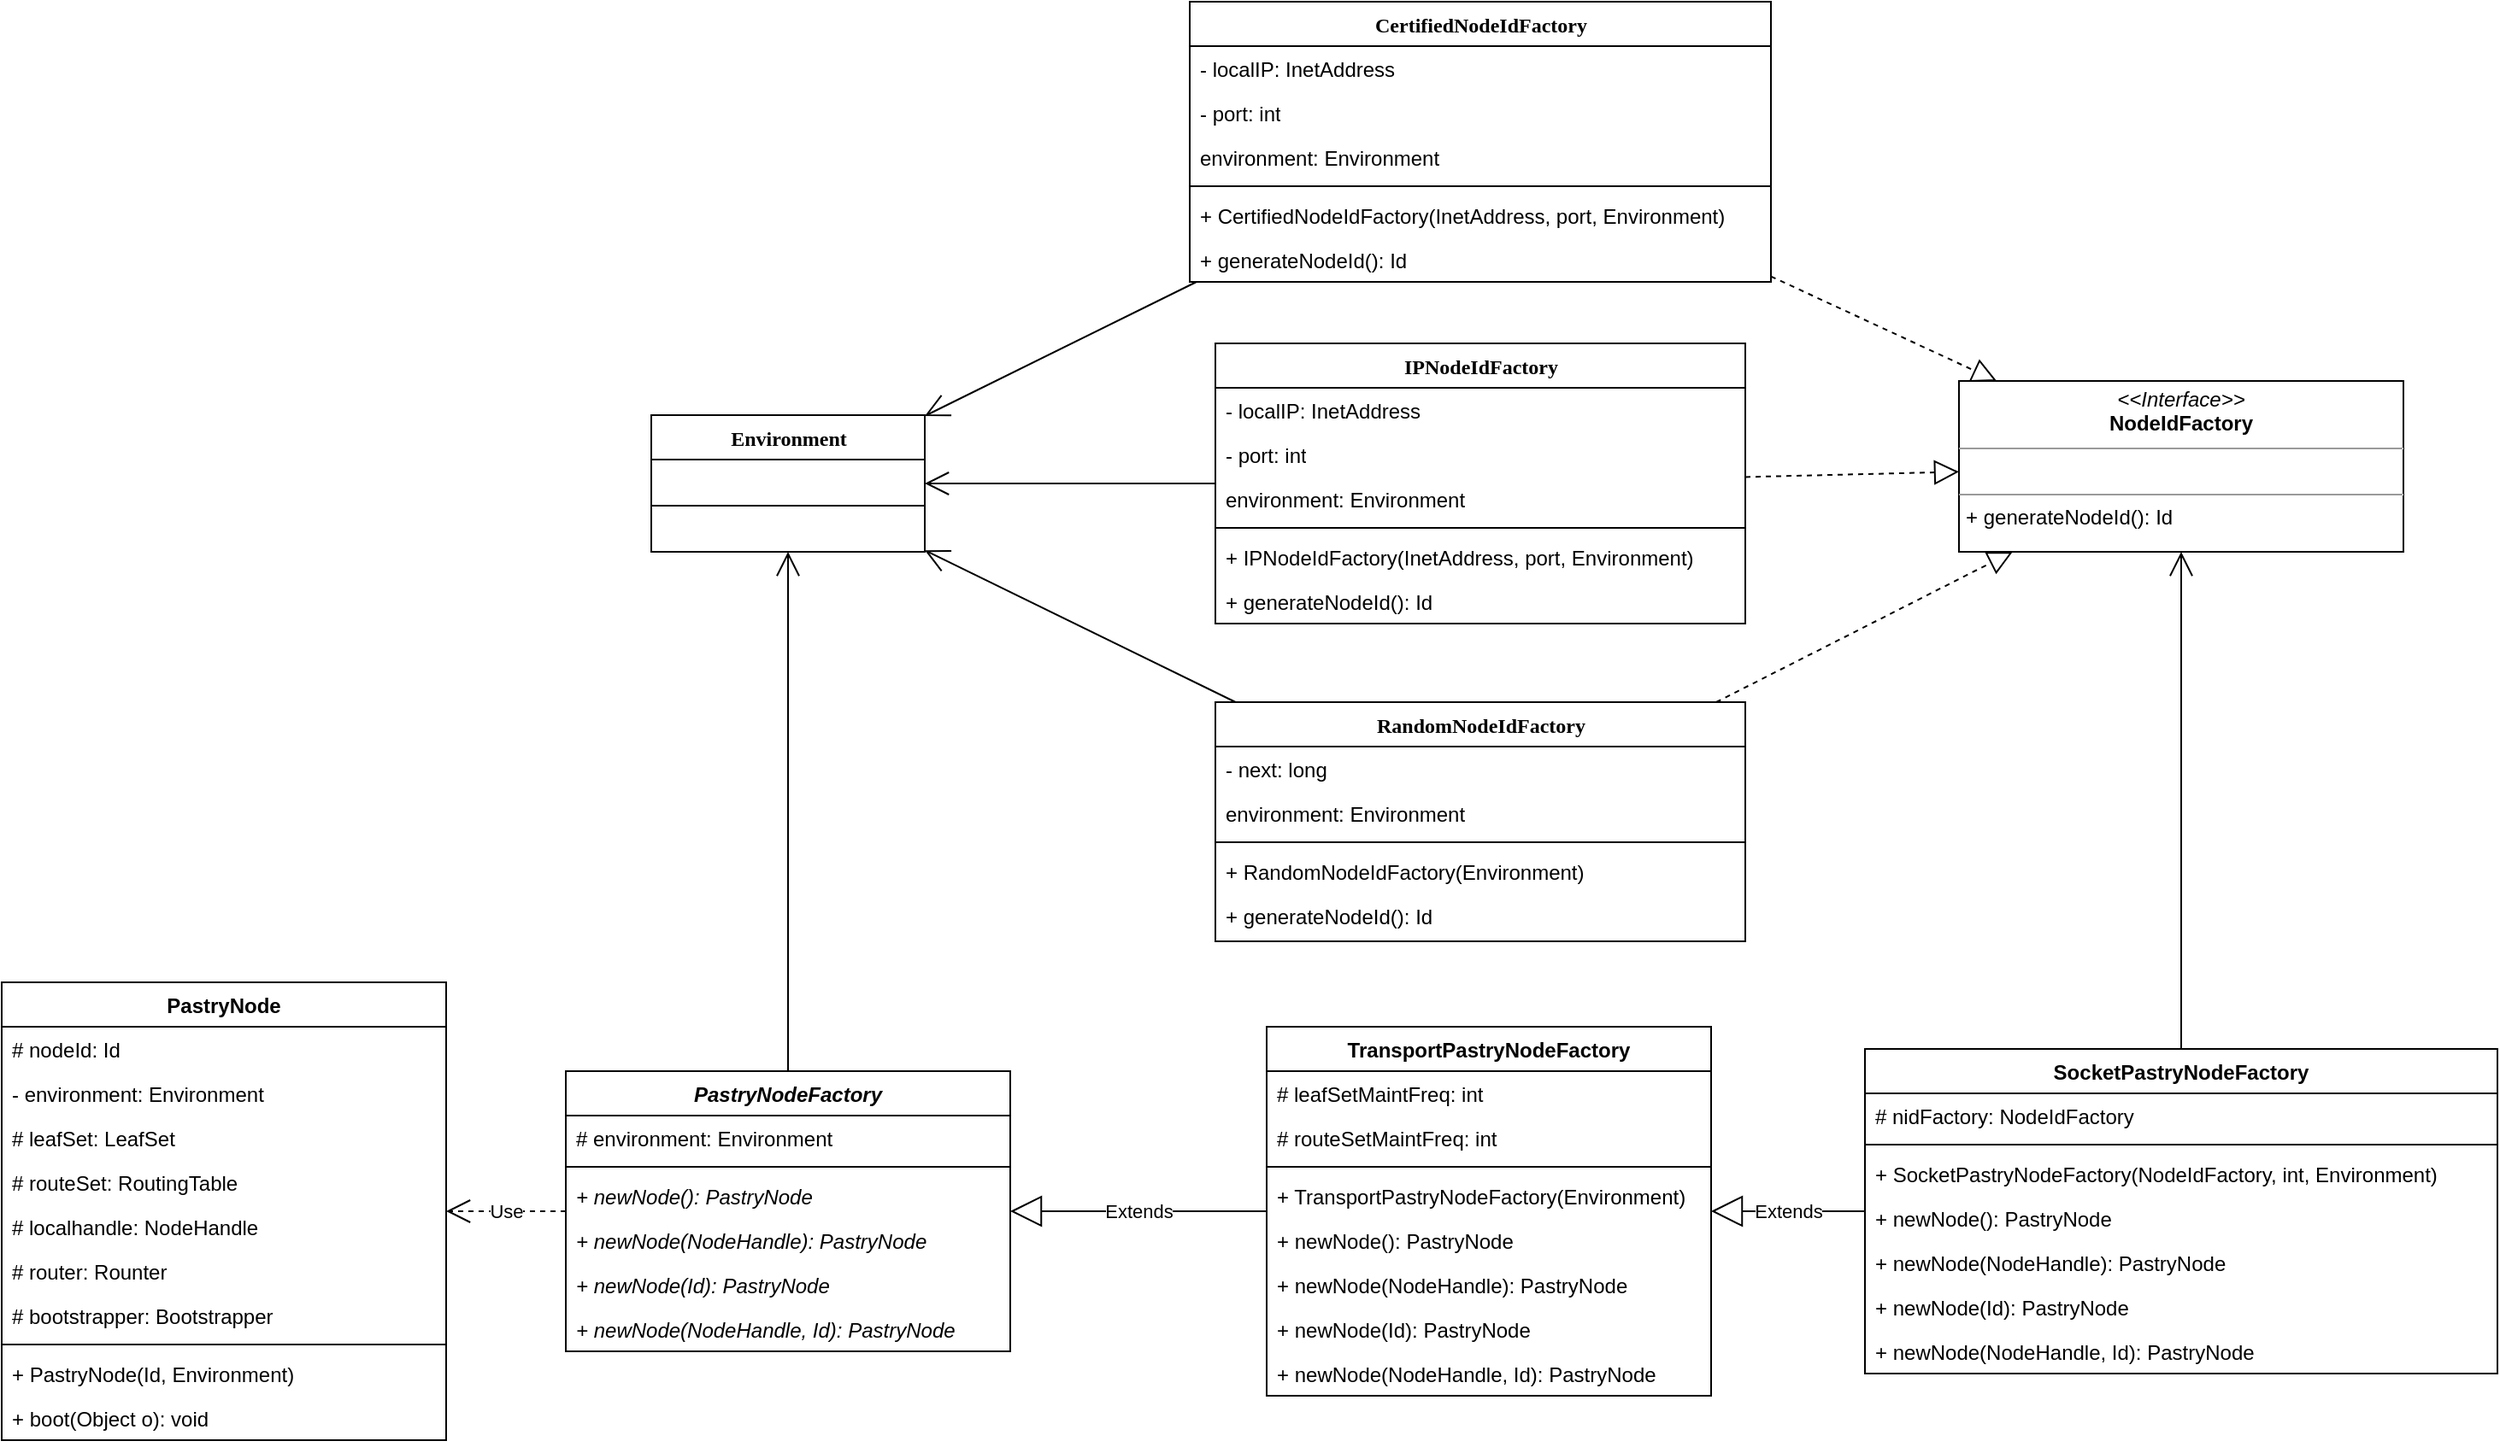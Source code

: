 <mxfile version="20.7.4" type="github">
  <diagram name="Page-1" id="6133507b-19e7-1e82-6fc7-422aa6c4b21f">
    <mxGraphModel dx="2390" dy="573" grid="1" gridSize="10" guides="1" tooltips="1" connect="1" arrows="1" fold="1" page="1" pageScale="1" pageWidth="1100" pageHeight="850" background="none" math="0" shadow="0">
      <root>
        <mxCell id="0" />
        <mxCell id="1" parent="0" />
        <mxCell id="22s6nns8kScePFMX1tpp-6" value="RandomNodeIdFactory" style="swimlane;html=1;fontStyle=1;align=center;verticalAlign=top;childLayout=stackLayout;horizontal=1;startSize=26;horizontalStack=0;resizeParent=1;resizeLast=0;collapsible=1;marginBottom=0;swimlaneFillColor=#ffffff;rounded=0;shadow=0;comic=0;labelBackgroundColor=none;strokeWidth=1;fillColor=none;fontFamily=Verdana;fontSize=12" vertex="1" parent="1">
          <mxGeometry x="480" y="1000" width="310" height="140" as="geometry" />
        </mxCell>
        <mxCell id="22s6nns8kScePFMX1tpp-7" value="- next: long" style="text;html=1;strokeColor=none;fillColor=none;align=left;verticalAlign=top;spacingLeft=4;spacingRight=4;whiteSpace=wrap;overflow=hidden;rotatable=0;points=[[0,0.5],[1,0.5]];portConstraint=eastwest;" vertex="1" parent="22s6nns8kScePFMX1tpp-6">
          <mxGeometry y="26" width="310" height="26" as="geometry" />
        </mxCell>
        <mxCell id="22s6nns8kScePFMX1tpp-8" value="environment: Environment" style="text;html=1;strokeColor=none;fillColor=none;align=left;verticalAlign=top;spacingLeft=4;spacingRight=4;whiteSpace=wrap;overflow=hidden;rotatable=0;points=[[0,0.5],[1,0.5]];portConstraint=eastwest;" vertex="1" parent="22s6nns8kScePFMX1tpp-6">
          <mxGeometry y="52" width="310" height="26" as="geometry" />
        </mxCell>
        <mxCell id="22s6nns8kScePFMX1tpp-9" value="" style="line;html=1;strokeWidth=1;fillColor=none;align=left;verticalAlign=middle;spacingTop=-1;spacingLeft=3;spacingRight=3;rotatable=0;labelPosition=right;points=[];portConstraint=eastwest;" vertex="1" parent="22s6nns8kScePFMX1tpp-6">
          <mxGeometry y="78" width="310" height="8" as="geometry" />
        </mxCell>
        <mxCell id="22s6nns8kScePFMX1tpp-10" value="+ RandomNodeIdFactory(Environment)" style="text;html=1;strokeColor=none;fillColor=none;align=left;verticalAlign=top;spacingLeft=4;spacingRight=4;whiteSpace=wrap;overflow=hidden;rotatable=0;points=[[0,0.5],[1,0.5]];portConstraint=eastwest;" vertex="1" parent="22s6nns8kScePFMX1tpp-6">
          <mxGeometry y="86" width="310" height="26" as="geometry" />
        </mxCell>
        <mxCell id="22s6nns8kScePFMX1tpp-15" value="&lt;span style=&quot;&quot;&gt;+ generateNodeId(): Id&lt;/span&gt;" style="text;html=1;strokeColor=none;fillColor=none;align=left;verticalAlign=top;spacingLeft=4;spacingRight=4;whiteSpace=wrap;overflow=hidden;rotatable=0;points=[[0,0.5],[1,0.5]];portConstraint=eastwest;" vertex="1" parent="22s6nns8kScePFMX1tpp-6">
          <mxGeometry y="112" width="310" height="26" as="geometry" />
        </mxCell>
        <mxCell id="22s6nns8kScePFMX1tpp-11" value="&lt;p style=&quot;margin:0px;margin-top:4px;text-align:center;&quot;&gt;&lt;i&gt;&amp;lt;&amp;lt;Interface&amp;gt;&amp;gt;&lt;/i&gt;&lt;br&gt;&lt;b&gt;NodeIdFactory&lt;/b&gt;&lt;br&gt;&lt;/p&gt;&lt;hr size=&quot;1&quot;&gt;&lt;p style=&quot;margin:0px;margin-left:4px;&quot;&gt;&lt;br&gt;&lt;/p&gt;&lt;hr size=&quot;1&quot;&gt;&lt;p style=&quot;margin:0px;margin-left:4px;&quot;&gt;+ generateNodeId(): Id&lt;br&gt;&lt;/p&gt;" style="verticalAlign=top;align=left;overflow=fill;fontSize=12;fontFamily=Helvetica;html=1;rounded=0;shadow=0;comic=0;labelBackgroundColor=none;strokeWidth=1" vertex="1" parent="1">
          <mxGeometry x="915" y="812" width="260" height="100" as="geometry" />
        </mxCell>
        <mxCell id="22s6nns8kScePFMX1tpp-13" value="" style="endArrow=block;dashed=1;endFill=0;endSize=12;html=1;rounded=0;" edge="1" parent="1" source="22s6nns8kScePFMX1tpp-6" target="22s6nns8kScePFMX1tpp-11">
          <mxGeometry width="160" relative="1" as="geometry">
            <mxPoint x="815" y="890" as="sourcePoint" />
            <mxPoint x="975" y="890" as="targetPoint" />
          </mxGeometry>
        </mxCell>
        <mxCell id="22s6nns8kScePFMX1tpp-16" value="Environment" style="swimlane;html=1;fontStyle=1;align=center;verticalAlign=top;childLayout=stackLayout;horizontal=1;startSize=26;horizontalStack=0;resizeParent=1;resizeLast=0;collapsible=1;marginBottom=0;swimlaneFillColor=#ffffff;rounded=0;shadow=0;comic=0;labelBackgroundColor=none;strokeWidth=1;fillColor=none;fontFamily=Verdana;fontSize=12" vertex="1" parent="1">
          <mxGeometry x="150" y="832" width="160" height="80" as="geometry" />
        </mxCell>
        <mxCell id="22s6nns8kScePFMX1tpp-18" value="" style="line;html=1;strokeWidth=1;fillColor=none;align=left;verticalAlign=middle;spacingTop=-1;spacingLeft=3;spacingRight=3;rotatable=0;labelPosition=right;points=[];portConstraint=eastwest;" vertex="1" parent="22s6nns8kScePFMX1tpp-16">
          <mxGeometry y="26" width="160" height="54" as="geometry" />
        </mxCell>
        <mxCell id="22s6nns8kScePFMX1tpp-23" value="" style="endArrow=open;endFill=1;endSize=12;html=1;rounded=0;" edge="1" parent="1" source="22s6nns8kScePFMX1tpp-6" target="22s6nns8kScePFMX1tpp-16">
          <mxGeometry width="160" relative="1" as="geometry">
            <mxPoint x="715" y="860" as="sourcePoint" />
            <mxPoint x="875" y="860" as="targetPoint" />
          </mxGeometry>
        </mxCell>
        <mxCell id="22s6nns8kScePFMX1tpp-24" value="PastryNodeFactory" style="swimlane;fontStyle=3;align=center;verticalAlign=top;childLayout=stackLayout;horizontal=1;startSize=26;horizontalStack=0;resizeParent=1;resizeParentMax=0;resizeLast=0;collapsible=1;marginBottom=0;" vertex="1" parent="1">
          <mxGeometry x="100" y="1216" width="260" height="164" as="geometry" />
        </mxCell>
        <mxCell id="22s6nns8kScePFMX1tpp-25" value="# environment: Environment" style="text;strokeColor=none;fillColor=none;align=left;verticalAlign=top;spacingLeft=4;spacingRight=4;overflow=hidden;rotatable=0;points=[[0,0.5],[1,0.5]];portConstraint=eastwest;" vertex="1" parent="22s6nns8kScePFMX1tpp-24">
          <mxGeometry y="26" width="260" height="26" as="geometry" />
        </mxCell>
        <mxCell id="22s6nns8kScePFMX1tpp-26" value="" style="line;strokeWidth=1;fillColor=none;align=left;verticalAlign=middle;spacingTop=-1;spacingLeft=3;spacingRight=3;rotatable=0;labelPosition=right;points=[];portConstraint=eastwest;strokeColor=inherit;" vertex="1" parent="22s6nns8kScePFMX1tpp-24">
          <mxGeometry y="52" width="260" height="8" as="geometry" />
        </mxCell>
        <mxCell id="22s6nns8kScePFMX1tpp-27" value="+ newNode(): PastryNode" style="text;strokeColor=none;fillColor=none;align=left;verticalAlign=top;spacingLeft=4;spacingRight=4;overflow=hidden;rotatable=0;points=[[0,0.5],[1,0.5]];portConstraint=eastwest;fontStyle=2" vertex="1" parent="22s6nns8kScePFMX1tpp-24">
          <mxGeometry y="60" width="260" height="26" as="geometry" />
        </mxCell>
        <mxCell id="22s6nns8kScePFMX1tpp-29" value="+ newNode(NodeHandle): PastryNode" style="text;strokeColor=none;fillColor=none;align=left;verticalAlign=top;spacingLeft=4;spacingRight=4;overflow=hidden;rotatable=0;points=[[0,0.5],[1,0.5]];portConstraint=eastwest;fontStyle=2" vertex="1" parent="22s6nns8kScePFMX1tpp-24">
          <mxGeometry y="86" width="260" height="26" as="geometry" />
        </mxCell>
        <mxCell id="22s6nns8kScePFMX1tpp-28" value="+ newNode(Id): PastryNode" style="text;strokeColor=none;fillColor=none;align=left;verticalAlign=top;spacingLeft=4;spacingRight=4;overflow=hidden;rotatable=0;points=[[0,0.5],[1,0.5]];portConstraint=eastwest;fontStyle=2" vertex="1" parent="22s6nns8kScePFMX1tpp-24">
          <mxGeometry y="112" width="260" height="26" as="geometry" />
        </mxCell>
        <mxCell id="22s6nns8kScePFMX1tpp-30" value="+ newNode(NodeHandle, Id): PastryNode" style="text;strokeColor=none;fillColor=none;align=left;verticalAlign=top;spacingLeft=4;spacingRight=4;overflow=hidden;rotatable=0;points=[[0,0.5],[1,0.5]];portConstraint=eastwest;fontStyle=2" vertex="1" parent="22s6nns8kScePFMX1tpp-24">
          <mxGeometry y="138" width="260" height="26" as="geometry" />
        </mxCell>
        <mxCell id="22s6nns8kScePFMX1tpp-31" value="SocketPastryNodeFactory" style="swimlane;fontStyle=1;align=center;verticalAlign=top;childLayout=stackLayout;horizontal=1;startSize=26;horizontalStack=0;resizeParent=1;resizeParentMax=0;resizeLast=0;collapsible=1;marginBottom=0;" vertex="1" parent="1">
          <mxGeometry x="860" y="1203" width="370" height="190" as="geometry" />
        </mxCell>
        <mxCell id="22s6nns8kScePFMX1tpp-32" value="# nidFactory: NodeIdFactory" style="text;strokeColor=none;fillColor=none;align=left;verticalAlign=top;spacingLeft=4;spacingRight=4;overflow=hidden;rotatable=0;points=[[0,0.5],[1,0.5]];portConstraint=eastwest;" vertex="1" parent="22s6nns8kScePFMX1tpp-31">
          <mxGeometry y="26" width="370" height="26" as="geometry" />
        </mxCell>
        <mxCell id="22s6nns8kScePFMX1tpp-33" value="" style="line;strokeWidth=1;fillColor=none;align=left;verticalAlign=middle;spacingTop=-1;spacingLeft=3;spacingRight=3;rotatable=0;labelPosition=right;points=[];portConstraint=eastwest;strokeColor=inherit;" vertex="1" parent="22s6nns8kScePFMX1tpp-31">
          <mxGeometry y="52" width="370" height="8" as="geometry" />
        </mxCell>
        <mxCell id="22s6nns8kScePFMX1tpp-79" value="+ SocketPastryNodeFactory(NodeIdFactory, int, Environment)" style="text;strokeColor=none;fillColor=none;align=left;verticalAlign=top;spacingLeft=4;spacingRight=4;overflow=hidden;rotatable=0;points=[[0,0.5],[1,0.5]];portConstraint=eastwest;fontStyle=0" vertex="1" parent="22s6nns8kScePFMX1tpp-31">
          <mxGeometry y="60" width="370" height="26" as="geometry" />
        </mxCell>
        <mxCell id="22s6nns8kScePFMX1tpp-34" value="+ newNode(): PastryNode" style="text;strokeColor=none;fillColor=none;align=left;verticalAlign=top;spacingLeft=4;spacingRight=4;overflow=hidden;rotatable=0;points=[[0,0.5],[1,0.5]];portConstraint=eastwest;fontStyle=0" vertex="1" parent="22s6nns8kScePFMX1tpp-31">
          <mxGeometry y="86" width="370" height="26" as="geometry" />
        </mxCell>
        <mxCell id="22s6nns8kScePFMX1tpp-35" value="+ newNode(NodeHandle): PastryNode" style="text;strokeColor=none;fillColor=none;align=left;verticalAlign=top;spacingLeft=4;spacingRight=4;overflow=hidden;rotatable=0;points=[[0,0.5],[1,0.5]];portConstraint=eastwest;fontStyle=0" vertex="1" parent="22s6nns8kScePFMX1tpp-31">
          <mxGeometry y="112" width="370" height="26" as="geometry" />
        </mxCell>
        <mxCell id="22s6nns8kScePFMX1tpp-36" value="+ newNode(Id): PastryNode" style="text;strokeColor=none;fillColor=none;align=left;verticalAlign=top;spacingLeft=4;spacingRight=4;overflow=hidden;rotatable=0;points=[[0,0.5],[1,0.5]];portConstraint=eastwest;fontStyle=0" vertex="1" parent="22s6nns8kScePFMX1tpp-31">
          <mxGeometry y="138" width="370" height="26" as="geometry" />
        </mxCell>
        <mxCell id="22s6nns8kScePFMX1tpp-37" value="+ newNode(NodeHandle, Id): PastryNode" style="text;strokeColor=none;fillColor=none;align=left;verticalAlign=top;spacingLeft=4;spacingRight=4;overflow=hidden;rotatable=0;points=[[0,0.5],[1,0.5]];portConstraint=eastwest;fontStyle=0" vertex="1" parent="22s6nns8kScePFMX1tpp-31">
          <mxGeometry y="164" width="370" height="26" as="geometry" />
        </mxCell>
        <mxCell id="22s6nns8kScePFMX1tpp-38" value="" style="endArrow=open;endFill=1;endSize=12;html=1;rounded=0;" edge="1" parent="1" source="22s6nns8kScePFMX1tpp-24" target="22s6nns8kScePFMX1tpp-16">
          <mxGeometry width="160" relative="1" as="geometry">
            <mxPoint x="405" y="1080" as="sourcePoint" />
            <mxPoint x="325" y="1080" as="targetPoint" />
          </mxGeometry>
        </mxCell>
        <mxCell id="22s6nns8kScePFMX1tpp-41" value="TransportPastryNodeFactory" style="swimlane;fontStyle=1;align=center;verticalAlign=top;childLayout=stackLayout;horizontal=1;startSize=26;horizontalStack=0;resizeParent=1;resizeParentMax=0;resizeLast=0;collapsible=1;marginBottom=0;" vertex="1" parent="1">
          <mxGeometry x="510" y="1190" width="260" height="216" as="geometry" />
        </mxCell>
        <mxCell id="22s6nns8kScePFMX1tpp-42" value="# leafSetMaintFreq: int" style="text;strokeColor=none;fillColor=none;align=left;verticalAlign=top;spacingLeft=4;spacingRight=4;overflow=hidden;rotatable=0;points=[[0,0.5],[1,0.5]];portConstraint=eastwest;" vertex="1" parent="22s6nns8kScePFMX1tpp-41">
          <mxGeometry y="26" width="260" height="26" as="geometry" />
        </mxCell>
        <mxCell id="22s6nns8kScePFMX1tpp-49" value="# routeSetMaintFreq: int" style="text;strokeColor=none;fillColor=none;align=left;verticalAlign=top;spacingLeft=4;spacingRight=4;overflow=hidden;rotatable=0;points=[[0,0.5],[1,0.5]];portConstraint=eastwest;" vertex="1" parent="22s6nns8kScePFMX1tpp-41">
          <mxGeometry y="52" width="260" height="26" as="geometry" />
        </mxCell>
        <mxCell id="22s6nns8kScePFMX1tpp-43" value="" style="line;strokeWidth=1;fillColor=none;align=left;verticalAlign=middle;spacingTop=-1;spacingLeft=3;spacingRight=3;rotatable=0;labelPosition=right;points=[];portConstraint=eastwest;strokeColor=inherit;" vertex="1" parent="22s6nns8kScePFMX1tpp-41">
          <mxGeometry y="78" width="260" height="8" as="geometry" />
        </mxCell>
        <mxCell id="22s6nns8kScePFMX1tpp-50" value="+ TransportPastryNodeFactory(Environment)" style="text;strokeColor=none;fillColor=none;align=left;verticalAlign=top;spacingLeft=4;spacingRight=4;overflow=hidden;rotatable=0;points=[[0,0.5],[1,0.5]];portConstraint=eastwest;fontStyle=0" vertex="1" parent="22s6nns8kScePFMX1tpp-41">
          <mxGeometry y="86" width="260" height="26" as="geometry" />
        </mxCell>
        <mxCell id="22s6nns8kScePFMX1tpp-44" value="+ newNode(): PastryNode" style="text;strokeColor=none;fillColor=none;align=left;verticalAlign=top;spacingLeft=4;spacingRight=4;overflow=hidden;rotatable=0;points=[[0,0.5],[1,0.5]];portConstraint=eastwest;fontStyle=0" vertex="1" parent="22s6nns8kScePFMX1tpp-41">
          <mxGeometry y="112" width="260" height="26" as="geometry" />
        </mxCell>
        <mxCell id="22s6nns8kScePFMX1tpp-45" value="+ newNode(NodeHandle): PastryNode" style="text;strokeColor=none;fillColor=none;align=left;verticalAlign=top;spacingLeft=4;spacingRight=4;overflow=hidden;rotatable=0;points=[[0,0.5],[1,0.5]];portConstraint=eastwest;fontStyle=0" vertex="1" parent="22s6nns8kScePFMX1tpp-41">
          <mxGeometry y="138" width="260" height="26" as="geometry" />
        </mxCell>
        <mxCell id="22s6nns8kScePFMX1tpp-46" value="+ newNode(Id): PastryNode" style="text;strokeColor=none;fillColor=none;align=left;verticalAlign=top;spacingLeft=4;spacingRight=4;overflow=hidden;rotatable=0;points=[[0,0.5],[1,0.5]];portConstraint=eastwest;fontStyle=0" vertex="1" parent="22s6nns8kScePFMX1tpp-41">
          <mxGeometry y="164" width="260" height="26" as="geometry" />
        </mxCell>
        <mxCell id="22s6nns8kScePFMX1tpp-47" value="+ newNode(NodeHandle, Id): PastryNode" style="text;strokeColor=none;fillColor=none;align=left;verticalAlign=top;spacingLeft=4;spacingRight=4;overflow=hidden;rotatable=0;points=[[0,0.5],[1,0.5]];portConstraint=eastwest;fontStyle=0" vertex="1" parent="22s6nns8kScePFMX1tpp-41">
          <mxGeometry y="190" width="260" height="26" as="geometry" />
        </mxCell>
        <mxCell id="22s6nns8kScePFMX1tpp-51" value="Extends" style="endArrow=block;endSize=16;endFill=0;html=1;rounded=0;" edge="1" parent="1" source="22s6nns8kScePFMX1tpp-41" target="22s6nns8kScePFMX1tpp-24">
          <mxGeometry width="160" relative="1" as="geometry">
            <mxPoint x="390" y="1210" as="sourcePoint" />
            <mxPoint x="550" y="1210" as="targetPoint" />
          </mxGeometry>
        </mxCell>
        <mxCell id="22s6nns8kScePFMX1tpp-58" value="IPNodeIdFactory" style="swimlane;html=1;fontStyle=1;align=center;verticalAlign=top;childLayout=stackLayout;horizontal=1;startSize=26;horizontalStack=0;resizeParent=1;resizeLast=0;collapsible=1;marginBottom=0;swimlaneFillColor=#ffffff;rounded=0;shadow=0;comic=0;labelBackgroundColor=none;strokeWidth=1;fillColor=none;fontFamily=Verdana;fontSize=12" vertex="1" parent="1">
          <mxGeometry x="480" y="790" width="310" height="164" as="geometry" />
        </mxCell>
        <mxCell id="22s6nns8kScePFMX1tpp-59" value="- localIP: InetAddress" style="text;html=1;strokeColor=none;fillColor=none;align=left;verticalAlign=top;spacingLeft=4;spacingRight=4;whiteSpace=wrap;overflow=hidden;rotatable=0;points=[[0,0.5],[1,0.5]];portConstraint=eastwest;" vertex="1" parent="22s6nns8kScePFMX1tpp-58">
          <mxGeometry y="26" width="310" height="26" as="geometry" />
        </mxCell>
        <mxCell id="22s6nns8kScePFMX1tpp-64" value="- port: int" style="text;html=1;strokeColor=none;fillColor=none;align=left;verticalAlign=top;spacingLeft=4;spacingRight=4;whiteSpace=wrap;overflow=hidden;rotatable=0;points=[[0,0.5],[1,0.5]];portConstraint=eastwest;" vertex="1" parent="22s6nns8kScePFMX1tpp-58">
          <mxGeometry y="52" width="310" height="26" as="geometry" />
        </mxCell>
        <mxCell id="22s6nns8kScePFMX1tpp-60" value="environment: Environment" style="text;html=1;strokeColor=none;fillColor=none;align=left;verticalAlign=top;spacingLeft=4;spacingRight=4;whiteSpace=wrap;overflow=hidden;rotatable=0;points=[[0,0.5],[1,0.5]];portConstraint=eastwest;" vertex="1" parent="22s6nns8kScePFMX1tpp-58">
          <mxGeometry y="78" width="310" height="26" as="geometry" />
        </mxCell>
        <mxCell id="22s6nns8kScePFMX1tpp-61" value="" style="line;html=1;strokeWidth=1;fillColor=none;align=left;verticalAlign=middle;spacingTop=-1;spacingLeft=3;spacingRight=3;rotatable=0;labelPosition=right;points=[];portConstraint=eastwest;" vertex="1" parent="22s6nns8kScePFMX1tpp-58">
          <mxGeometry y="104" width="310" height="8" as="geometry" />
        </mxCell>
        <mxCell id="22s6nns8kScePFMX1tpp-62" value="+ IPNodeIdFactory(InetAddress, port, Environment)" style="text;html=1;strokeColor=none;fillColor=none;align=left;verticalAlign=top;spacingLeft=4;spacingRight=4;whiteSpace=wrap;overflow=hidden;rotatable=0;points=[[0,0.5],[1,0.5]];portConstraint=eastwest;" vertex="1" parent="22s6nns8kScePFMX1tpp-58">
          <mxGeometry y="112" width="310" height="26" as="geometry" />
        </mxCell>
        <mxCell id="22s6nns8kScePFMX1tpp-63" value="&lt;span style=&quot;&quot;&gt;+ generateNodeId(): Id&lt;/span&gt;" style="text;html=1;strokeColor=none;fillColor=none;align=left;verticalAlign=top;spacingLeft=4;spacingRight=4;whiteSpace=wrap;overflow=hidden;rotatable=0;points=[[0,0.5],[1,0.5]];portConstraint=eastwest;" vertex="1" parent="22s6nns8kScePFMX1tpp-58">
          <mxGeometry y="138" width="310" height="26" as="geometry" />
        </mxCell>
        <mxCell id="22s6nns8kScePFMX1tpp-65" value="" style="endArrow=block;dashed=1;endFill=0;endSize=12;html=1;rounded=0;" edge="1" parent="1" source="22s6nns8kScePFMX1tpp-58" target="22s6nns8kScePFMX1tpp-11">
          <mxGeometry width="160" relative="1" as="geometry">
            <mxPoint x="780" y="1026.667" as="sourcePoint" />
            <mxPoint x="918.125" y="970" as="targetPoint" />
          </mxGeometry>
        </mxCell>
        <mxCell id="22s6nns8kScePFMX1tpp-66" value="" style="endArrow=open;endFill=1;endSize=12;html=1;rounded=0;" edge="1" parent="1" source="22s6nns8kScePFMX1tpp-58" target="22s6nns8kScePFMX1tpp-16">
          <mxGeometry width="160" relative="1" as="geometry">
            <mxPoint x="520" y="1080" as="sourcePoint" />
            <mxPoint x="320" y="1080" as="targetPoint" />
          </mxGeometry>
        </mxCell>
        <mxCell id="22s6nns8kScePFMX1tpp-67" value="CertifiedNodeIdFactory" style="swimlane;html=1;fontStyle=1;align=center;verticalAlign=top;childLayout=stackLayout;horizontal=1;startSize=26;horizontalStack=0;resizeParent=1;resizeLast=0;collapsible=1;marginBottom=0;swimlaneFillColor=#ffffff;rounded=0;shadow=0;comic=0;labelBackgroundColor=none;strokeWidth=1;fillColor=none;fontFamily=Verdana;fontSize=12" vertex="1" parent="1">
          <mxGeometry x="465" y="590" width="340" height="164" as="geometry" />
        </mxCell>
        <mxCell id="22s6nns8kScePFMX1tpp-68" value="- localIP: InetAddress" style="text;html=1;strokeColor=none;fillColor=none;align=left;verticalAlign=top;spacingLeft=4;spacingRight=4;whiteSpace=wrap;overflow=hidden;rotatable=0;points=[[0,0.5],[1,0.5]];portConstraint=eastwest;" vertex="1" parent="22s6nns8kScePFMX1tpp-67">
          <mxGeometry y="26" width="340" height="26" as="geometry" />
        </mxCell>
        <mxCell id="22s6nns8kScePFMX1tpp-69" value="- port: int" style="text;html=1;strokeColor=none;fillColor=none;align=left;verticalAlign=top;spacingLeft=4;spacingRight=4;whiteSpace=wrap;overflow=hidden;rotatable=0;points=[[0,0.5],[1,0.5]];portConstraint=eastwest;" vertex="1" parent="22s6nns8kScePFMX1tpp-67">
          <mxGeometry y="52" width="340" height="26" as="geometry" />
        </mxCell>
        <mxCell id="22s6nns8kScePFMX1tpp-70" value="environment: Environment" style="text;html=1;strokeColor=none;fillColor=none;align=left;verticalAlign=top;spacingLeft=4;spacingRight=4;whiteSpace=wrap;overflow=hidden;rotatable=0;points=[[0,0.5],[1,0.5]];portConstraint=eastwest;" vertex="1" parent="22s6nns8kScePFMX1tpp-67">
          <mxGeometry y="78" width="340" height="26" as="geometry" />
        </mxCell>
        <mxCell id="22s6nns8kScePFMX1tpp-71" value="" style="line;html=1;strokeWidth=1;fillColor=none;align=left;verticalAlign=middle;spacingTop=-1;spacingLeft=3;spacingRight=3;rotatable=0;labelPosition=right;points=[];portConstraint=eastwest;" vertex="1" parent="22s6nns8kScePFMX1tpp-67">
          <mxGeometry y="104" width="340" height="8" as="geometry" />
        </mxCell>
        <mxCell id="22s6nns8kScePFMX1tpp-72" value="+ CertifiedNodeIdFactory(InetAddress, port, Environment)" style="text;html=1;strokeColor=none;fillColor=none;align=left;verticalAlign=top;spacingLeft=4;spacingRight=4;whiteSpace=wrap;overflow=hidden;rotatable=0;points=[[0,0.5],[1,0.5]];portConstraint=eastwest;" vertex="1" parent="22s6nns8kScePFMX1tpp-67">
          <mxGeometry y="112" width="340" height="26" as="geometry" />
        </mxCell>
        <mxCell id="22s6nns8kScePFMX1tpp-73" value="&lt;span style=&quot;&quot;&gt;+ generateNodeId(): Id&lt;/span&gt;" style="text;html=1;strokeColor=none;fillColor=none;align=left;verticalAlign=top;spacingLeft=4;spacingRight=4;whiteSpace=wrap;overflow=hidden;rotatable=0;points=[[0,0.5],[1,0.5]];portConstraint=eastwest;" vertex="1" parent="22s6nns8kScePFMX1tpp-67">
          <mxGeometry y="138" width="340" height="26" as="geometry" />
        </mxCell>
        <mxCell id="22s6nns8kScePFMX1tpp-74" value="" style="endArrow=block;dashed=1;endFill=0;endSize=12;html=1;rounded=0;" edge="1" parent="1" source="22s6nns8kScePFMX1tpp-67" target="22s6nns8kScePFMX1tpp-11">
          <mxGeometry width="160" relative="1" as="geometry">
            <mxPoint x="800" y="882" as="sourcePoint" />
            <mxPoint x="870" y="882" as="targetPoint" />
          </mxGeometry>
        </mxCell>
        <mxCell id="22s6nns8kScePFMX1tpp-75" value="" style="endArrow=open;endFill=1;endSize=12;html=1;rounded=0;" edge="1" parent="1" source="22s6nns8kScePFMX1tpp-67" target="22s6nns8kScePFMX1tpp-16">
          <mxGeometry width="160" relative="1" as="geometry">
            <mxPoint x="490" y="882" as="sourcePoint" />
            <mxPoint x="320" y="882" as="targetPoint" />
          </mxGeometry>
        </mxCell>
        <mxCell id="22s6nns8kScePFMX1tpp-76" value="Extends" style="endArrow=block;endSize=16;endFill=0;html=1;rounded=0;" edge="1" parent="1" source="22s6nns8kScePFMX1tpp-31" target="22s6nns8kScePFMX1tpp-41">
          <mxGeometry width="160" relative="1" as="geometry">
            <mxPoint x="520" y="1308" as="sourcePoint" />
            <mxPoint x="370" y="1308" as="targetPoint" />
          </mxGeometry>
        </mxCell>
        <mxCell id="22s6nns8kScePFMX1tpp-77" value="" style="endArrow=open;endFill=1;endSize=12;html=1;rounded=0;" edge="1" parent="1" source="22s6nns8kScePFMX1tpp-31" target="22s6nns8kScePFMX1tpp-11">
          <mxGeometry width="160" relative="1" as="geometry">
            <mxPoint x="501.818" y="1010" as="sourcePoint" />
            <mxPoint x="320" y="921.111" as="targetPoint" />
          </mxGeometry>
        </mxCell>
        <mxCell id="22s6nns8kScePFMX1tpp-80" value="PastryNode" style="swimlane;fontStyle=1;align=center;verticalAlign=top;childLayout=stackLayout;horizontal=1;startSize=26;horizontalStack=0;resizeParent=1;resizeParentMax=0;resizeLast=0;collapsible=1;marginBottom=0;" vertex="1" parent="1">
          <mxGeometry x="-230" y="1164" width="260" height="268" as="geometry" />
        </mxCell>
        <mxCell id="22s6nns8kScePFMX1tpp-81" value="# nodeId: Id" style="text;strokeColor=none;fillColor=none;align=left;verticalAlign=top;spacingLeft=4;spacingRight=4;overflow=hidden;rotatable=0;points=[[0,0.5],[1,0.5]];portConstraint=eastwest;" vertex="1" parent="22s6nns8kScePFMX1tpp-80">
          <mxGeometry y="26" width="260" height="26" as="geometry" />
        </mxCell>
        <mxCell id="22s6nns8kScePFMX1tpp-82" value="- environment: Environment" style="text;strokeColor=none;fillColor=none;align=left;verticalAlign=top;spacingLeft=4;spacingRight=4;overflow=hidden;rotatable=0;points=[[0,0.5],[1,0.5]];portConstraint=eastwest;" vertex="1" parent="22s6nns8kScePFMX1tpp-80">
          <mxGeometry y="52" width="260" height="26" as="geometry" />
        </mxCell>
        <mxCell id="22s6nns8kScePFMX1tpp-92" value="# leafSet: LeafSet" style="text;strokeColor=none;fillColor=none;align=left;verticalAlign=top;spacingLeft=4;spacingRight=4;overflow=hidden;rotatable=0;points=[[0,0.5],[1,0.5]];portConstraint=eastwest;" vertex="1" parent="22s6nns8kScePFMX1tpp-80">
          <mxGeometry y="78" width="260" height="26" as="geometry" />
        </mxCell>
        <mxCell id="22s6nns8kScePFMX1tpp-89" value="# routeSet: RoutingTable" style="text;strokeColor=none;fillColor=none;align=left;verticalAlign=top;spacingLeft=4;spacingRight=4;overflow=hidden;rotatable=0;points=[[0,0.5],[1,0.5]];portConstraint=eastwest;" vertex="1" parent="22s6nns8kScePFMX1tpp-80">
          <mxGeometry y="104" width="260" height="26" as="geometry" />
        </mxCell>
        <mxCell id="22s6nns8kScePFMX1tpp-90" value="# localhandle: NodeHandle" style="text;strokeColor=none;fillColor=none;align=left;verticalAlign=top;spacingLeft=4;spacingRight=4;overflow=hidden;rotatable=0;points=[[0,0.5],[1,0.5]];portConstraint=eastwest;" vertex="1" parent="22s6nns8kScePFMX1tpp-80">
          <mxGeometry y="130" width="260" height="26" as="geometry" />
        </mxCell>
        <mxCell id="22s6nns8kScePFMX1tpp-91" value="# router: Rounter" style="text;strokeColor=none;fillColor=none;align=left;verticalAlign=top;spacingLeft=4;spacingRight=4;overflow=hidden;rotatable=0;points=[[0,0.5],[1,0.5]];portConstraint=eastwest;" vertex="1" parent="22s6nns8kScePFMX1tpp-80">
          <mxGeometry y="156" width="260" height="26" as="geometry" />
        </mxCell>
        <mxCell id="22s6nns8kScePFMX1tpp-93" value="# bootstrapper: Bootstrapper" style="text;strokeColor=none;fillColor=none;align=left;verticalAlign=top;spacingLeft=4;spacingRight=4;overflow=hidden;rotatable=0;points=[[0,0.5],[1,0.5]];portConstraint=eastwest;" vertex="1" parent="22s6nns8kScePFMX1tpp-80">
          <mxGeometry y="182" width="260" height="26" as="geometry" />
        </mxCell>
        <mxCell id="22s6nns8kScePFMX1tpp-83" value="" style="line;strokeWidth=1;fillColor=none;align=left;verticalAlign=middle;spacingTop=-1;spacingLeft=3;spacingRight=3;rotatable=0;labelPosition=right;points=[];portConstraint=eastwest;strokeColor=inherit;" vertex="1" parent="22s6nns8kScePFMX1tpp-80">
          <mxGeometry y="208" width="260" height="8" as="geometry" />
        </mxCell>
        <mxCell id="22s6nns8kScePFMX1tpp-84" value="+ PastryNode(Id, Environment)" style="text;strokeColor=none;fillColor=none;align=left;verticalAlign=top;spacingLeft=4;spacingRight=4;overflow=hidden;rotatable=0;points=[[0,0.5],[1,0.5]];portConstraint=eastwest;fontStyle=0" vertex="1" parent="22s6nns8kScePFMX1tpp-80">
          <mxGeometry y="216" width="260" height="26" as="geometry" />
        </mxCell>
        <mxCell id="22s6nns8kScePFMX1tpp-85" value="+ boot(Object o): void " style="text;strokeColor=none;fillColor=none;align=left;verticalAlign=top;spacingLeft=4;spacingRight=4;overflow=hidden;rotatable=0;points=[[0,0.5],[1,0.5]];portConstraint=eastwest;fontStyle=0" vertex="1" parent="22s6nns8kScePFMX1tpp-80">
          <mxGeometry y="242" width="260" height="26" as="geometry" />
        </mxCell>
        <mxCell id="22s6nns8kScePFMX1tpp-94" value="Use" style="endArrow=open;endSize=12;dashed=1;html=1;rounded=0;" edge="1" parent="1" source="22s6nns8kScePFMX1tpp-24" target="22s6nns8kScePFMX1tpp-80">
          <mxGeometry width="160" relative="1" as="geometry">
            <mxPoint x="320" y="1320" as="sourcePoint" />
            <mxPoint x="480" y="1320" as="targetPoint" />
          </mxGeometry>
        </mxCell>
      </root>
    </mxGraphModel>
  </diagram>
</mxfile>
